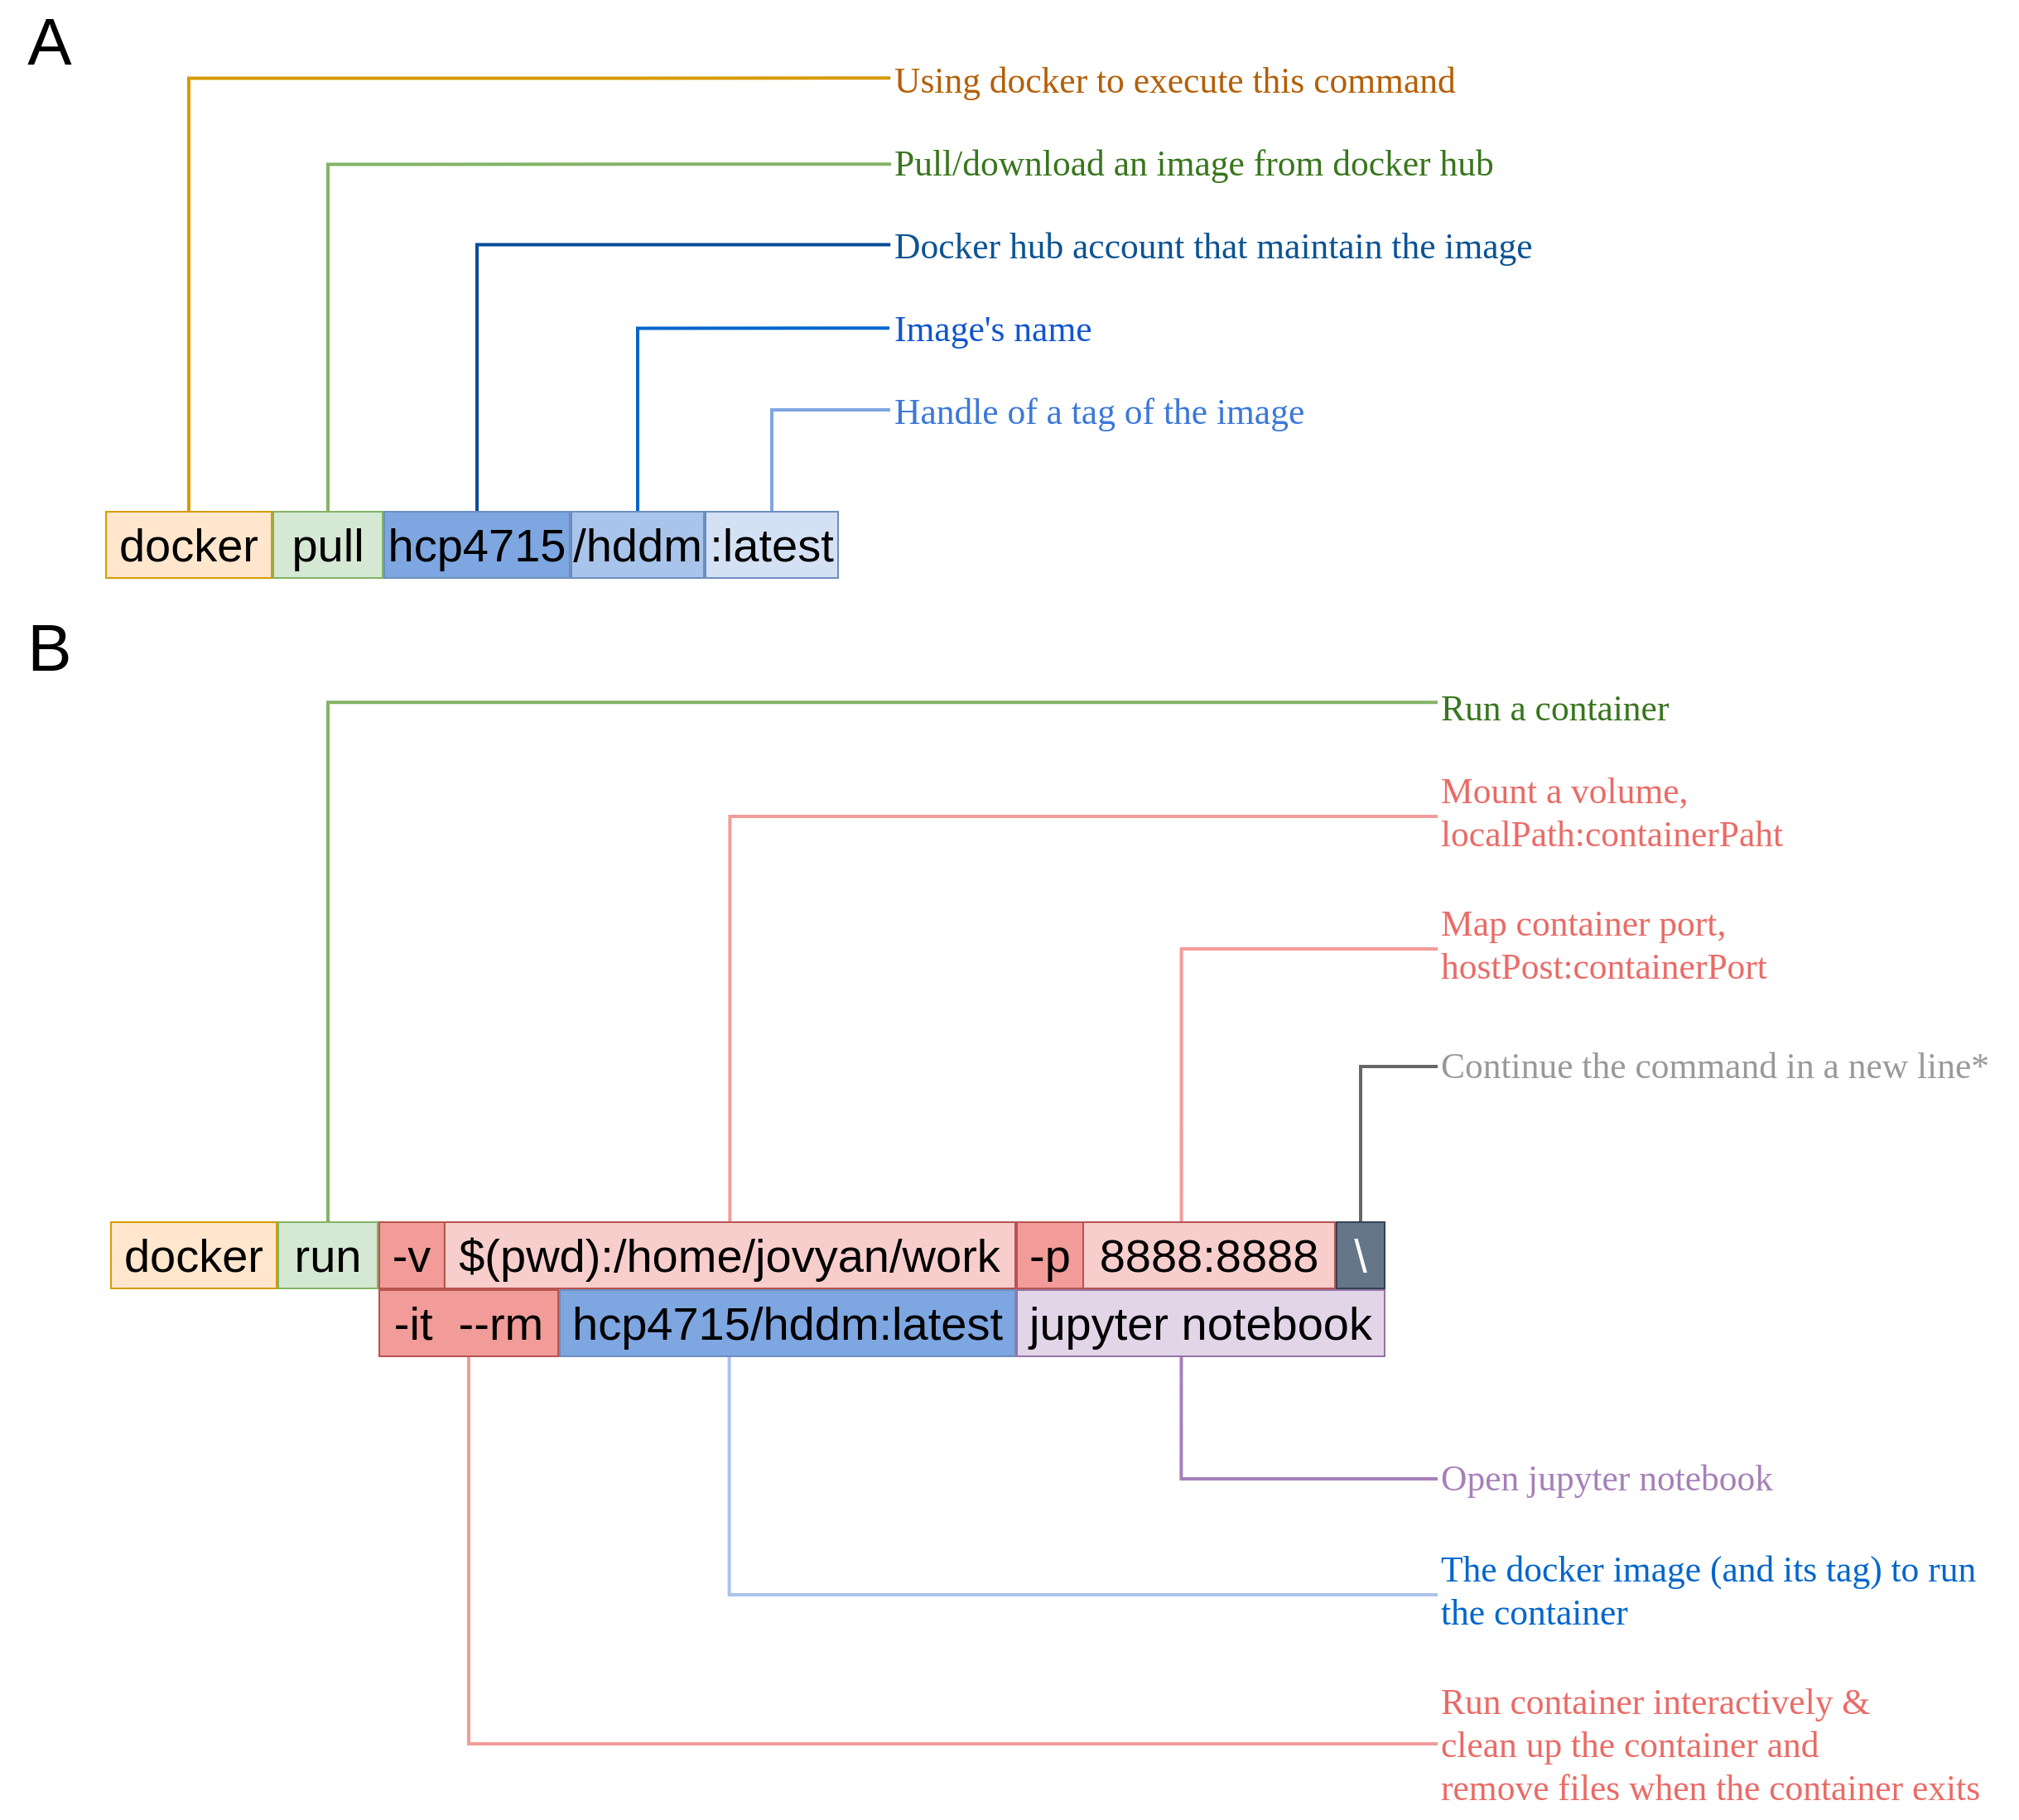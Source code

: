 <mxfile version="21.7.5" type="device">
  <diagram name="第 1 页" id="doLuzYWz9Yg-y-m_CZKs">
    <mxGraphModel dx="1672" dy="2387" grid="1" gridSize="10" guides="1" tooltips="1" connect="1" arrows="1" fold="1" page="1" pageScale="1" pageWidth="827" pageHeight="1169" math="0" shadow="0">
      <root>
        <mxCell id="0" />
        <mxCell id="1" parent="0" />
        <mxCell id="7KZXkn5E7-hq3waVyWaM-1" value="" style="group" vertex="1" connectable="0" parent="1">
          <mxGeometry x="266" y="-761" width="1151" height="690" as="geometry" />
        </mxCell>
        <mxCell id="7KZXkn5E7-hq3waVyWaM-2" style="edgeStyle=orthogonalEdgeStyle;rounded=0;orthogonalLoop=1;jettySize=auto;html=1;entryX=0;entryY=0.5;entryDx=0;entryDy=0;strokeWidth=2;endArrow=none;endFill=0;strokeColor=#F19C99;exitX=0.5;exitY=1;exitDx=0;exitDy=0;" edge="1" parent="7KZXkn5E7-hq3waVyWaM-1" source="7KZXkn5E7-hq3waVyWaM-15" target="7KZXkn5E7-hq3waVyWaM-25">
          <mxGeometry relative="1" as="geometry">
            <mxPoint x="656" y="339" as="sourcePoint" />
            <mxPoint x="811" y="175" as="targetPoint" />
          </mxGeometry>
        </mxCell>
        <mxCell id="7KZXkn5E7-hq3waVyWaM-3" style="edgeStyle=orthogonalEdgeStyle;rounded=0;orthogonalLoop=1;jettySize=auto;html=1;entryX=0;entryY=0.403;entryDx=0;entryDy=0;endArrow=none;endFill=0;strokeWidth=2;fillColor=#d5e8d4;strokeColor=#82b366;exitX=0.5;exitY=0;exitDx=0;exitDy=0;entryPerimeter=0;" edge="1" parent="7KZXkn5E7-hq3waVyWaM-1" source="7KZXkn5E7-hq3waVyWaM-9" target="7KZXkn5E7-hq3waVyWaM-14">
          <mxGeometry relative="1" as="geometry">
            <mxPoint x="151" y="320" as="sourcePoint" />
            <mxPoint x="471" y="78" as="targetPoint" />
          </mxGeometry>
        </mxCell>
        <mxCell id="7KZXkn5E7-hq3waVyWaM-4" style="edgeStyle=orthogonalEdgeStyle;rounded=0;orthogonalLoop=1;jettySize=auto;html=1;entryX=0;entryY=0.5;entryDx=0;entryDy=0;exitX=0.5;exitY=0;exitDx=0;exitDy=0;strokeWidth=2;endArrow=none;endFill=0;strokeColor=#F19C99;" edge="1" parent="7KZXkn5E7-hq3waVyWaM-1" source="7KZXkn5E7-hq3waVyWaM-20" target="7KZXkn5E7-hq3waVyWaM-22">
          <mxGeometry relative="1" as="geometry">
            <mxPoint x="765" y="340" as="sourcePoint" />
            <mxPoint x="811" y="246" as="targetPoint" />
          </mxGeometry>
        </mxCell>
        <mxCell id="7KZXkn5E7-hq3waVyWaM-5" style="edgeStyle=orthogonalEdgeStyle;rounded=0;orthogonalLoop=1;jettySize=auto;html=1;entryX=0;entryY=0.5;entryDx=0;entryDy=0;strokeWidth=2;endArrow=none;endFill=0;strokeColor=#F19C99;exitX=0.39;exitY=0.004;exitDx=0;exitDy=0;exitPerimeter=0;" edge="1" parent="7KZXkn5E7-hq3waVyWaM-1" source="7KZXkn5E7-hq3waVyWaM-17" target="7KZXkn5E7-hq3waVyWaM-23">
          <mxGeometry relative="1" as="geometry">
            <mxPoint x="651" y="280" as="sourcePoint" />
            <mxPoint x="811" y="95" as="targetPoint" />
          </mxGeometry>
        </mxCell>
        <mxCell id="7KZXkn5E7-hq3waVyWaM-6" style="edgeStyle=orthogonalEdgeStyle;rounded=0;orthogonalLoop=1;jettySize=auto;html=1;entryX=0;entryY=0.5;entryDx=0;entryDy=0;exitX=0.5;exitY=0;exitDx=0;exitDy=0;strokeWidth=2;endArrow=none;endFill=0;strokeColor=#666666;" edge="1" parent="7KZXkn5E7-hq3waVyWaM-1" source="7KZXkn5E7-hq3waVyWaM-13" target="7KZXkn5E7-hq3waVyWaM-24">
          <mxGeometry relative="1" as="geometry" />
        </mxCell>
        <mxCell id="7KZXkn5E7-hq3waVyWaM-7" style="edgeStyle=orthogonalEdgeStyle;rounded=0;orthogonalLoop=1;jettySize=auto;html=1;entryX=0;entryY=0.5;entryDx=0;entryDy=0;strokeWidth=2;endArrow=none;endFill=0;strokeColor=#A680B8;exitX=0.447;exitY=0.998;exitDx=0;exitDy=0;exitPerimeter=0;" edge="1" parent="7KZXkn5E7-hq3waVyWaM-1" source="7KZXkn5E7-hq3waVyWaM-12" target="7KZXkn5E7-hq3waVyWaM-27">
          <mxGeometry relative="1" as="geometry">
            <mxPoint x="418" y="421" as="sourcePoint" />
            <mxPoint x="811" y="575" as="targetPoint" />
          </mxGeometry>
        </mxCell>
        <mxCell id="7KZXkn5E7-hq3waVyWaM-8" style="edgeStyle=orthogonalEdgeStyle;rounded=0;orthogonalLoop=1;jettySize=auto;html=1;entryX=0;entryY=0.5;entryDx=0;entryDy=0;strokeWidth=2;endArrow=none;endFill=0;strokeColor=#A9C4EB;exitX=0.372;exitY=1.006;exitDx=0;exitDy=0;exitPerimeter=0;" edge="1" parent="7KZXkn5E7-hq3waVyWaM-1" source="7KZXkn5E7-hq3waVyWaM-11" target="7KZXkn5E7-hq3waVyWaM-26">
          <mxGeometry relative="1" as="geometry">
            <mxPoint x="226" y="421" as="sourcePoint" />
            <mxPoint x="811" y="685" as="targetPoint" />
          </mxGeometry>
        </mxCell>
        <mxCell id="7KZXkn5E7-hq3waVyWaM-9" value="&lt;font style=&quot;font-size: 28px;&quot;&gt;run&lt;/font&gt;" style="text;html=1;strokeColor=#82b366;fillColor=#d5e8d4;align=center;verticalAlign=middle;whiteSpace=wrap;rounded=0;" vertex="1" parent="7KZXkn5E7-hq3waVyWaM-1">
          <mxGeometry x="101" y="330" width="60" height="40" as="geometry" />
        </mxCell>
        <mxCell id="7KZXkn5E7-hq3waVyWaM-10" value="&lt;font style=&quot;font-size: 28px;&quot;&gt;docker&lt;/font&gt;" style="text;html=1;strokeColor=#d79b00;fillColor=#ffe6cc;align=center;verticalAlign=middle;whiteSpace=wrap;rounded=0;" vertex="1" parent="7KZXkn5E7-hq3waVyWaM-1">
          <mxGeometry y="330" width="100" height="40" as="geometry" />
        </mxCell>
        <mxCell id="7KZXkn5E7-hq3waVyWaM-11" value="&lt;font style=&quot;font-size: 28px;&quot;&gt;hcp4715/hddm:latest&lt;/font&gt;" style="text;html=1;strokeColor=#6c8ebf;fillColor=#7EA6E0;align=center;verticalAlign=middle;whiteSpace=wrap;rounded=0;fillStyle=auto;" vertex="1" parent="7KZXkn5E7-hq3waVyWaM-1">
          <mxGeometry x="271" y="371" width="275" height="40" as="geometry" />
        </mxCell>
        <mxCell id="7KZXkn5E7-hq3waVyWaM-12" value="&lt;font style=&quot;font-size: 28px;&quot;&gt;jupyter notebook&lt;/font&gt;" style="text;html=1;strokeColor=#9673a6;fillColor=#e1d5e7;align=center;verticalAlign=middle;whiteSpace=wrap;rounded=0;" vertex="1" parent="7KZXkn5E7-hq3waVyWaM-1">
          <mxGeometry x="547" y="371" width="222" height="40" as="geometry" />
        </mxCell>
        <mxCell id="7KZXkn5E7-hq3waVyWaM-13" value="&lt;font style=&quot;font-size: 28px;&quot;&gt;\&lt;/font&gt;" style="text;html=1;strokeColor=#314354;fillColor=#647687;align=center;verticalAlign=middle;whiteSpace=wrap;rounded=0;fontColor=#ffffff;" vertex="1" parent="7KZXkn5E7-hq3waVyWaM-1">
          <mxGeometry x="740" y="330" width="29" height="40" as="geometry" />
        </mxCell>
        <mxCell id="7KZXkn5E7-hq3waVyWaM-14" value="&lt;div&gt;&lt;/div&gt;&lt;font face=&quot;Times New Roman&quot; color=&quot;#38761d&quot;&gt;&lt;span style=&quot;font-size: 21.76px;&quot;&gt;Run a container&lt;br&gt;&lt;/span&gt;&lt;/font&gt;" style="text;whiteSpace=wrap;html=1;" vertex="1" parent="7KZXkn5E7-hq3waVyWaM-1">
          <mxGeometry x="801" width="160" height="40" as="geometry" />
        </mxCell>
        <mxCell id="7KZXkn5E7-hq3waVyWaM-15" value="&lt;font style=&quot;font-size: 28px;&quot;&gt;-it&amp;nbsp; --rm&lt;/font&gt;" style="text;html=1;strokeColor=#b85450;fillColor=#F19C99;align=center;verticalAlign=middle;whiteSpace=wrap;rounded=0;" vertex="1" parent="7KZXkn5E7-hq3waVyWaM-1">
          <mxGeometry x="162" y="371" width="108" height="40" as="geometry" />
        </mxCell>
        <mxCell id="7KZXkn5E7-hq3waVyWaM-16" value="" style="group" vertex="1" connectable="0" parent="7KZXkn5E7-hq3waVyWaM-1">
          <mxGeometry x="547" y="330" width="192" height="40" as="geometry" />
        </mxCell>
        <mxCell id="7KZXkn5E7-hq3waVyWaM-17" value="&lt;font style=&quot;font-size: 28px;&quot;&gt;8888:8888&lt;/font&gt;" style="text;html=1;strokeColor=#b85450;fillColor=#f8cecc;align=center;verticalAlign=middle;whiteSpace=wrap;rounded=0;" vertex="1" parent="7KZXkn5E7-hq3waVyWaM-16">
          <mxGeometry x="40" width="152" height="40" as="geometry" />
        </mxCell>
        <mxCell id="7KZXkn5E7-hq3waVyWaM-18" value="&lt;font style=&quot;font-size: 28px;&quot;&gt;-p&lt;/font&gt;" style="text;html=1;strokeColor=#B85450;fillColor=#F19C99;align=center;verticalAlign=middle;whiteSpace=wrap;rounded=0;" vertex="1" parent="7KZXkn5E7-hq3waVyWaM-16">
          <mxGeometry width="40" height="40" as="geometry" />
        </mxCell>
        <mxCell id="7KZXkn5E7-hq3waVyWaM-19" value="" style="group" vertex="1" connectable="0" parent="7KZXkn5E7-hq3waVyWaM-1">
          <mxGeometry x="162" y="330" width="384" height="40" as="geometry" />
        </mxCell>
        <mxCell id="7KZXkn5E7-hq3waVyWaM-20" value="&lt;font style=&quot;font-size: 28px;&quot;&gt;$(pwd):/home/jovyan/work&lt;/font&gt;" style="text;html=1;strokeColor=#B85450;fillColor=#F8CECC;align=center;verticalAlign=middle;whiteSpace=wrap;rounded=0;" vertex="1" parent="7KZXkn5E7-hq3waVyWaM-19">
          <mxGeometry x="39.39" width="344.61" height="40" as="geometry" />
        </mxCell>
        <mxCell id="7KZXkn5E7-hq3waVyWaM-21" value="&lt;font style=&quot;font-size: 28px;&quot;&gt;-v&lt;/font&gt;" style="text;html=1;strokeColor=#B85450;fillColor=#F19C99;align=center;verticalAlign=middle;whiteSpace=wrap;rounded=0;" vertex="1" parent="7KZXkn5E7-hq3waVyWaM-19">
          <mxGeometry width="39.392" height="40" as="geometry" />
        </mxCell>
        <mxCell id="7KZXkn5E7-hq3waVyWaM-22" value="&lt;div&gt;&lt;/div&gt;&lt;font face=&quot;Times New Roman&quot;&gt;&lt;span style=&quot;font-size: 21.76px;&quot;&gt;&lt;font color=&quot;#ea6b66&quot;&gt;Mount a volume, &lt;br&gt;localPath:containerPaht&lt;/font&gt;&lt;br&gt;&lt;/span&gt;&lt;/font&gt;" style="text;whiteSpace=wrap;html=1;" vertex="1" parent="7KZXkn5E7-hq3waVyWaM-1">
          <mxGeometry x="801" y="50" width="280" height="70" as="geometry" />
        </mxCell>
        <mxCell id="7KZXkn5E7-hq3waVyWaM-23" value="&lt;div&gt;&lt;/div&gt;&lt;font face=&quot;Times New Roman&quot;&gt;&lt;span style=&quot;font-size: 21.76px;&quot;&gt;&lt;font color=&quot;#ea6b66&quot;&gt;Map container port,&amp;nbsp;&lt;br&gt;hostPost:containerPort&lt;/font&gt;&lt;br&gt;&lt;/span&gt;&lt;/font&gt;" style="text;whiteSpace=wrap;html=1;" vertex="1" parent="7KZXkn5E7-hq3waVyWaM-1">
          <mxGeometry x="801" y="130" width="280" height="70" as="geometry" />
        </mxCell>
        <mxCell id="7KZXkn5E7-hq3waVyWaM-24" value="&lt;div&gt;&lt;/div&gt;&lt;span style=&quot;background-color: initial; font-size: 21.76px;&quot;&gt;&lt;font color=&quot;#999999&quot; face=&quot;Times New Roman&quot;&gt;Continue the command in a new line*&lt;/font&gt;&lt;/span&gt;&lt;font face=&quot;Times New Roman&quot; color=&quot;#38761d&quot;&gt;&lt;span style=&quot;font-size: 21.76px;&quot;&gt;&lt;br&gt;&lt;/span&gt;&lt;/font&gt;" style="text;whiteSpace=wrap;html=1;" vertex="1" parent="7KZXkn5E7-hq3waVyWaM-1">
          <mxGeometry x="801" y="216" width="350" height="40" as="geometry" />
        </mxCell>
        <mxCell id="7KZXkn5E7-hq3waVyWaM-25" value="&lt;div&gt;&lt;/div&gt;&lt;span style=&quot;background-color: initial; font-size: 21.76px;&quot;&gt;&lt;font color=&quot;#ea6b66&quot; face=&quot;Times New Roman&quot;&gt;Run container interactively &amp;amp; &lt;br&gt;clean up the container and &lt;br&gt;remove files when the container exits&lt;/font&gt;&lt;/span&gt;&lt;font face=&quot;Times New Roman&quot; color=&quot;#38761d&quot;&gt;&lt;span style=&quot;font-size: 21.76px;&quot;&gt;&lt;br&gt;&lt;/span&gt;&lt;/font&gt;" style="text;whiteSpace=wrap;html=1;" vertex="1" parent="7KZXkn5E7-hq3waVyWaM-1">
          <mxGeometry x="801" y="600" width="350" height="90" as="geometry" />
        </mxCell>
        <mxCell id="7KZXkn5E7-hq3waVyWaM-26" value="&lt;div&gt;&lt;/div&gt;&lt;span style=&quot;background-color: initial; font-size: 21.76px;&quot;&gt;&lt;font color=&quot;#0066cc&quot; face=&quot;Times New Roman&quot;&gt;The docker image (and its tag) to run the container&lt;/font&gt;&lt;/span&gt;&lt;font face=&quot;Times New Roman&quot; color=&quot;#38761d&quot;&gt;&lt;span style=&quot;font-size: 21.76px;&quot;&gt;&lt;br&gt;&lt;/span&gt;&lt;/font&gt;" style="text;whiteSpace=wrap;html=1;" vertex="1" parent="7KZXkn5E7-hq3waVyWaM-1">
          <mxGeometry x="801" y="520" width="340" height="70" as="geometry" />
        </mxCell>
        <mxCell id="7KZXkn5E7-hq3waVyWaM-27" value="&lt;div&gt;&lt;/div&gt;&lt;span style=&quot;background-color: initial; font-size: 21.76px;&quot;&gt;&lt;font color=&quot;#a680b8&quot; face=&quot;Times New Roman&quot;&gt;Open jupyter notebook&lt;/font&gt;&lt;/span&gt;&lt;font face=&quot;Times New Roman&quot; color=&quot;#38761d&quot;&gt;&lt;span style=&quot;font-size: 21.76px;&quot;&gt;&lt;br&gt;&lt;/span&gt;&lt;/font&gt;" style="text;whiteSpace=wrap;html=1;" vertex="1" parent="7KZXkn5E7-hq3waVyWaM-1">
          <mxGeometry x="801" y="465" width="350" height="40" as="geometry" />
        </mxCell>
        <mxCell id="7KZXkn5E7-hq3waVyWaM-28" value="" style="group" vertex="1" connectable="0" parent="1">
          <mxGeometry x="263" y="-1140" width="860" height="320" as="geometry" />
        </mxCell>
        <mxCell id="7KZXkn5E7-hq3waVyWaM-29" style="edgeStyle=orthogonalEdgeStyle;rounded=0;orthogonalLoop=1;jettySize=auto;html=1;entryX=-0.002;entryY=0.37;entryDx=0;entryDy=0;endArrow=none;endFill=0;strokeWidth=2;fillColor=#d5e8d4;strokeColor=#7EA6E0;exitX=0.5;exitY=0;exitDx=0;exitDy=0;entryPerimeter=0;" edge="1" parent="7KZXkn5E7-hq3waVyWaM-28" source="7KZXkn5E7-hq3waVyWaM-36" target="7KZXkn5E7-hq3waVyWaM-41">
          <mxGeometry relative="1" as="geometry">
            <mxPoint x="143" y="290" as="sourcePoint" />
            <mxPoint x="470" y="80" as="targetPoint" />
          </mxGeometry>
        </mxCell>
        <mxCell id="7KZXkn5E7-hq3waVyWaM-30" style="edgeStyle=orthogonalEdgeStyle;rounded=0;orthogonalLoop=1;jettySize=auto;html=1;entryX=-0.007;entryY=0.383;entryDx=0;entryDy=0;endArrow=none;endFill=0;strokeWidth=2;fillColor=#d5e8d4;strokeColor=#0066CC;exitX=0.5;exitY=0;exitDx=0;exitDy=0;entryPerimeter=0;" edge="1" parent="7KZXkn5E7-hq3waVyWaM-28" source="7KZXkn5E7-hq3waVyWaM-35" target="7KZXkn5E7-hq3waVyWaM-40">
          <mxGeometry relative="1" as="geometry">
            <mxPoint x="410" y="290" as="sourcePoint" />
            <mxPoint x="470" y="235" as="targetPoint" />
          </mxGeometry>
        </mxCell>
        <mxCell id="7KZXkn5E7-hq3waVyWaM-31" style="edgeStyle=orthogonalEdgeStyle;rounded=0;orthogonalLoop=1;jettySize=auto;html=1;entryX=-0.001;entryY=0.374;entryDx=0;entryDy=0;endArrow=none;endFill=0;strokeWidth=2;fillColor=#d5e8d4;strokeColor=#004C99;exitX=0.5;exitY=0;exitDx=0;exitDy=0;entryPerimeter=0;" edge="1" parent="7KZXkn5E7-hq3waVyWaM-28" source="7KZXkn5E7-hq3waVyWaM-34" target="7KZXkn5E7-hq3waVyWaM-42">
          <mxGeometry relative="1" as="geometry">
            <mxPoint x="420" y="300" as="sourcePoint" />
            <mxPoint x="480" y="245" as="targetPoint" />
          </mxGeometry>
        </mxCell>
        <mxCell id="7KZXkn5E7-hq3waVyWaM-32" value="&lt;font style=&quot;font-size: 28px;&quot;&gt;pull&lt;/font&gt;" style="text;html=1;strokeColor=#82b366;fillColor=#d5e8d4;align=center;verticalAlign=middle;whiteSpace=wrap;rounded=0;" vertex="1" parent="7KZXkn5E7-hq3waVyWaM-28">
          <mxGeometry x="101" y="280" width="66" height="40" as="geometry" />
        </mxCell>
        <mxCell id="7KZXkn5E7-hq3waVyWaM-33" value="&lt;font style=&quot;font-size: 28px;&quot;&gt;docker&lt;/font&gt;" style="text;html=1;strokeColor=#d79b00;fillColor=#ffe6cc;align=center;verticalAlign=middle;whiteSpace=wrap;rounded=0;" vertex="1" parent="7KZXkn5E7-hq3waVyWaM-28">
          <mxGeometry y="280" width="100" height="40" as="geometry" />
        </mxCell>
        <mxCell id="7KZXkn5E7-hq3waVyWaM-34" value="&lt;font style=&quot;font-size: 28px;&quot;&gt;hcp4715&lt;/font&gt;" style="text;html=1;strokeColor=#6c8ebf;fillColor=#7EA6E0;align=center;verticalAlign=middle;whiteSpace=wrap;rounded=0;fillStyle=auto;" vertex="1" parent="7KZXkn5E7-hq3waVyWaM-28">
          <mxGeometry x="168" y="280" width="112" height="40" as="geometry" />
        </mxCell>
        <mxCell id="7KZXkn5E7-hq3waVyWaM-35" value="&lt;font style=&quot;font-size: 28px;&quot;&gt;/hddm&lt;/font&gt;" style="text;html=1;strokeColor=#6c8ebf;fillColor=#A9C4EB;align=center;verticalAlign=middle;whiteSpace=wrap;rounded=0;" vertex="1" parent="7KZXkn5E7-hq3waVyWaM-28">
          <mxGeometry x="281" y="280" width="80" height="40" as="geometry" />
        </mxCell>
        <mxCell id="7KZXkn5E7-hq3waVyWaM-36" value="&lt;font style=&quot;font-size: 28px;&quot;&gt;:latest&lt;/font&gt;" style="text;html=1;strokeColor=#6c8ebf;fillColor=#D4E1F5;align=center;verticalAlign=middle;whiteSpace=wrap;rounded=0;" vertex="1" parent="7KZXkn5E7-hq3waVyWaM-28">
          <mxGeometry x="362" y="280" width="80" height="40" as="geometry" />
        </mxCell>
        <mxCell id="7KZXkn5E7-hq3waVyWaM-37" value="&lt;div&gt;&lt;span style=&quot;mso-spacerun:&#39;yes&#39;;font-size:16.32pt;font-family:Times New Roman;color:rgb(180,95,6);&quot;&gt;Using docker to execute this command&lt;/span&gt;&lt;/div&gt;" style="text;whiteSpace=wrap;html=1;" vertex="1" parent="7KZXkn5E7-hq3waVyWaM-28">
          <mxGeometry x="474" width="370" height="50" as="geometry" />
        </mxCell>
        <mxCell id="7KZXkn5E7-hq3waVyWaM-38" style="edgeStyle=orthogonalEdgeStyle;rounded=0;orthogonalLoop=1;jettySize=auto;html=1;exitX=0.5;exitY=0;exitDx=0;exitDy=0;entryX=-0.001;entryY=0.363;entryDx=0;entryDy=0;entryPerimeter=0;endArrow=none;endFill=0;strokeWidth=2;fillColor=#ffe6cc;strokeColor=#d79b00;" edge="1" parent="7KZXkn5E7-hq3waVyWaM-28" source="7KZXkn5E7-hq3waVyWaM-33" target="7KZXkn5E7-hq3waVyWaM-37">
          <mxGeometry relative="1" as="geometry" />
        </mxCell>
        <mxCell id="7KZXkn5E7-hq3waVyWaM-39" value="&lt;div&gt;&lt;span style=&quot;mso-spacerun:&#39;yes&#39;;font-size:16.32pt;font-family:Times New Roman;color:rgb(56,118,29);&quot;&gt;Pull/download an image from docker hub&#xa;&lt;/span&gt;&lt;/div&gt;" style="text;whiteSpace=wrap;html=1;" vertex="1" parent="7KZXkn5E7-hq3waVyWaM-28">
          <mxGeometry x="474" y="50" width="400" height="50" as="geometry" />
        </mxCell>
        <mxCell id="7KZXkn5E7-hq3waVyWaM-40" value="&lt;div&gt;&lt;/div&gt;&lt;font face=&quot;Times New Roman&quot; color=&quot;#1155cc&quot;&gt;&lt;span style=&quot;font-size: 21.76px;&quot;&gt;Image&#39;s name&lt;br&gt;&lt;/span&gt;&lt;/font&gt;" style="text;whiteSpace=wrap;html=1;" vertex="1" parent="7KZXkn5E7-hq3waVyWaM-28">
          <mxGeometry x="474" y="150" width="140" height="50" as="geometry" />
        </mxCell>
        <mxCell id="7KZXkn5E7-hq3waVyWaM-41" value="&lt;div&gt;&lt;/div&gt;&lt;font face=&quot;Times New Roman&quot; color=&quot;#3c78d8&quot;&gt;&lt;span style=&quot;font-size: 21.76px;&quot;&gt;Handle of a tag of the image&lt;br&gt;&lt;/span&gt;&lt;/font&gt;" style="text;whiteSpace=wrap;html=1;" vertex="1" parent="7KZXkn5E7-hq3waVyWaM-28">
          <mxGeometry x="474" y="200" width="270" height="50" as="geometry" />
        </mxCell>
        <mxCell id="7KZXkn5E7-hq3waVyWaM-42" value="&lt;div&gt;&lt;/div&gt;&lt;font face=&quot;Times New Roman&quot; color=&quot;#0b5394&quot;&gt;&lt;span style=&quot;font-size: 21.76px;&quot;&gt;Docker hub account that maintain the image&lt;/span&gt;&lt;/font&gt;" style="text;whiteSpace=wrap;html=1;" vertex="1" parent="7KZXkn5E7-hq3waVyWaM-28">
          <mxGeometry x="474" y="100" width="390" height="50" as="geometry" />
        </mxCell>
        <mxCell id="7KZXkn5E7-hq3waVyWaM-43" style="edgeStyle=orthogonalEdgeStyle;rounded=0;orthogonalLoop=1;jettySize=auto;html=1;entryX=0;entryY=0.403;entryDx=0;entryDy=0;endArrow=none;endFill=0;strokeWidth=2;fillColor=#d5e8d4;strokeColor=#82b366;exitX=0.5;exitY=0;exitDx=0;exitDy=0;entryPerimeter=0;" edge="1" parent="7KZXkn5E7-hq3waVyWaM-28" source="7KZXkn5E7-hq3waVyWaM-32" target="7KZXkn5E7-hq3waVyWaM-39">
          <mxGeometry relative="1" as="geometry">
            <mxPoint x="150" y="270" as="sourcePoint" />
            <mxPoint x="470" y="28" as="targetPoint" />
          </mxGeometry>
        </mxCell>
        <mxCell id="7KZXkn5E7-hq3waVyWaM-44" value="&lt;font style=&quot;font-size: 40px;&quot;&gt;A&lt;/font&gt;" style="text;html=1;strokeColor=none;fillColor=none;align=center;verticalAlign=middle;whiteSpace=wrap;rounded=0;" vertex="1" parent="1">
          <mxGeometry x="199" y="-1160" width="60" height="30" as="geometry" />
        </mxCell>
        <mxCell id="7KZXkn5E7-hq3waVyWaM-45" value="&lt;font style=&quot;font-size: 40px;&quot;&gt;B&lt;/font&gt;" style="text;html=1;strokeColor=none;fillColor=none;align=center;verticalAlign=middle;whiteSpace=wrap;rounded=0;" vertex="1" parent="1">
          <mxGeometry x="199" y="-794" width="60" height="30" as="geometry" />
        </mxCell>
      </root>
    </mxGraphModel>
  </diagram>
</mxfile>
